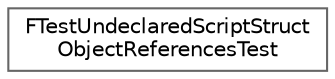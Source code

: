 digraph "Graphical Class Hierarchy"
{
 // INTERACTIVE_SVG=YES
 // LATEX_PDF_SIZE
  bgcolor="transparent";
  edge [fontname=Helvetica,fontsize=10,labelfontname=Helvetica,labelfontsize=10];
  node [fontname=Helvetica,fontsize=10,shape=box,height=0.2,width=0.4];
  rankdir="LR";
  Node0 [id="Node000000",label="FTestUndeclaredScriptStruct\lObjectReferencesTest",height=0.2,width=0.4,color="grey40", fillcolor="white", style="filled",URL="$d9/de2/structFTestUndeclaredScriptStructObjectReferencesTest.html",tooltip=" "];
}
